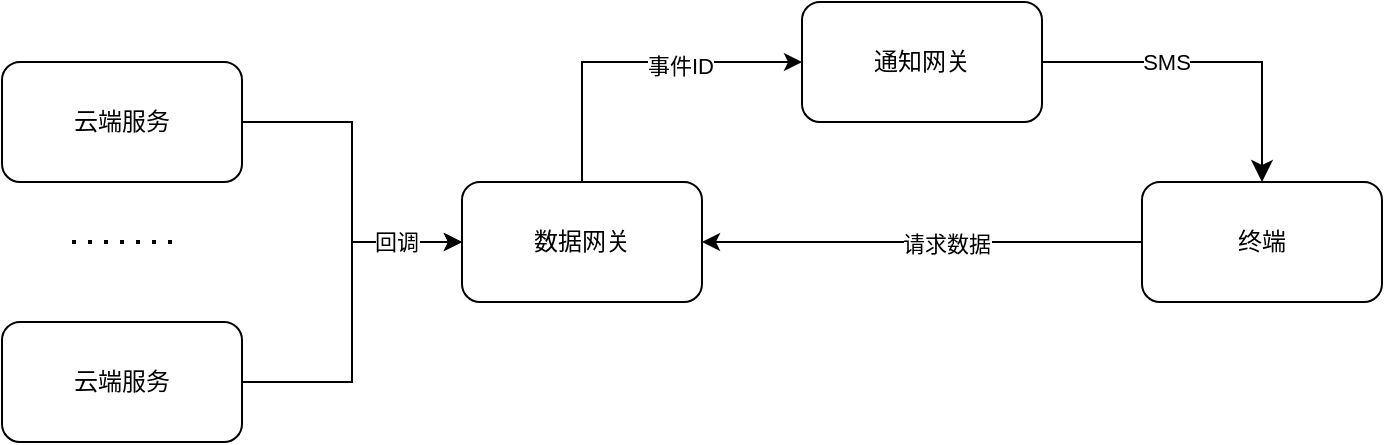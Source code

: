 <mxfile version="28.2.7">
  <diagram name="第 1 页" id="BLHxczqFNCOvNaySz2la">
    <mxGraphModel dx="999" dy="591" grid="0" gridSize="10" guides="1" tooltips="1" connect="1" arrows="1" fold="1" page="1" pageScale="1" pageWidth="827" pageHeight="1169" math="0" shadow="0">
      <root>
        <mxCell id="0" />
        <mxCell id="1" parent="0" />
        <mxCell id="okQbmOmDX8jIjDTs0QQm-19" style="edgeStyle=orthogonalEdgeStyle;rounded=0;orthogonalLoop=1;jettySize=auto;html=1;entryX=0;entryY=0.5;entryDx=0;entryDy=0;" edge="1" parent="1" source="_JTGUozkz9GowJEmprTf-1" target="okQbmOmDX8jIjDTs0QQm-2">
          <mxGeometry relative="1" as="geometry" />
        </mxCell>
        <mxCell id="_JTGUozkz9GowJEmprTf-1" value="云端服务" style="rounded=1;whiteSpace=wrap;html=1;" parent="1" vertex="1">
          <mxGeometry x="30" y="320" width="120" height="60" as="geometry" />
        </mxCell>
        <mxCell id="okQbmOmDX8jIjDTs0QQm-18" style="edgeStyle=orthogonalEdgeStyle;rounded=0;orthogonalLoop=1;jettySize=auto;html=1;entryX=0;entryY=0.5;entryDx=0;entryDy=0;" edge="1" parent="1" source="okQbmOmDX8jIjDTs0QQm-1" target="okQbmOmDX8jIjDTs0QQm-2">
          <mxGeometry relative="1" as="geometry" />
        </mxCell>
        <mxCell id="okQbmOmDX8jIjDTs0QQm-20" value="回调" style="edgeLabel;html=1;align=center;verticalAlign=middle;resizable=0;points=[];" vertex="1" connectable="0" parent="okQbmOmDX8jIjDTs0QQm-18">
          <mxGeometry x="0.612" relative="1" as="geometry">
            <mxPoint as="offset" />
          </mxGeometry>
        </mxCell>
        <mxCell id="okQbmOmDX8jIjDTs0QQm-1" value="云端服务" style="rounded=1;whiteSpace=wrap;html=1;" vertex="1" parent="1">
          <mxGeometry x="30" y="190" width="120" height="60" as="geometry" />
        </mxCell>
        <mxCell id="okQbmOmDX8jIjDTs0QQm-13" style="edgeStyle=orthogonalEdgeStyle;rounded=0;orthogonalLoop=1;jettySize=auto;html=1;entryX=0;entryY=0.5;entryDx=0;entryDy=0;" edge="1" parent="1" source="okQbmOmDX8jIjDTs0QQm-2" target="okQbmOmDX8jIjDTs0QQm-3">
          <mxGeometry relative="1" as="geometry">
            <Array as="points">
              <mxPoint x="320" y="190" />
            </Array>
          </mxGeometry>
        </mxCell>
        <mxCell id="okQbmOmDX8jIjDTs0QQm-21" value="事件ID" style="edgeLabel;html=1;align=center;verticalAlign=middle;resizable=0;points=[];" vertex="1" connectable="0" parent="okQbmOmDX8jIjDTs0QQm-13">
          <mxGeometry x="0.282" y="-2" relative="1" as="geometry">
            <mxPoint as="offset" />
          </mxGeometry>
        </mxCell>
        <mxCell id="okQbmOmDX8jIjDTs0QQm-2" value="数据网关" style="rounded=1;whiteSpace=wrap;html=1;" vertex="1" parent="1">
          <mxGeometry x="260" y="250" width="120" height="60" as="geometry" />
        </mxCell>
        <mxCell id="okQbmOmDX8jIjDTs0QQm-3" value="通知网关" style="rounded=1;whiteSpace=wrap;html=1;" vertex="1" parent="1">
          <mxGeometry x="430" y="160" width="120" height="60" as="geometry" />
        </mxCell>
        <mxCell id="okQbmOmDX8jIjDTs0QQm-15" style="edgeStyle=orthogonalEdgeStyle;rounded=0;orthogonalLoop=1;jettySize=auto;html=1;entryX=1;entryY=0.5;entryDx=0;entryDy=0;" edge="1" parent="1" source="okQbmOmDX8jIjDTs0QQm-4" target="okQbmOmDX8jIjDTs0QQm-2">
          <mxGeometry relative="1" as="geometry" />
        </mxCell>
        <mxCell id="okQbmOmDX8jIjDTs0QQm-16" value="请求数据" style="edgeLabel;html=1;align=center;verticalAlign=middle;resizable=0;points=[];" vertex="1" connectable="0" parent="okQbmOmDX8jIjDTs0QQm-15">
          <mxGeometry x="-0.109" y="1" relative="1" as="geometry">
            <mxPoint as="offset" />
          </mxGeometry>
        </mxCell>
        <mxCell id="okQbmOmDX8jIjDTs0QQm-4" value="终端" style="rounded=1;whiteSpace=wrap;html=1;" vertex="1" parent="1">
          <mxGeometry x="600" y="250" width="120" height="60" as="geometry" />
        </mxCell>
        <mxCell id="okQbmOmDX8jIjDTs0QQm-8" value="" style="endArrow=none;dashed=1;html=1;dashPattern=1 3;strokeWidth=2;rounded=0;" edge="1" parent="1">
          <mxGeometry width="50" height="50" relative="1" as="geometry">
            <mxPoint x="65" y="280" as="sourcePoint" />
            <mxPoint x="120" y="280" as="targetPoint" />
          </mxGeometry>
        </mxCell>
        <mxCell id="okQbmOmDX8jIjDTs0QQm-10" value="" style="edgeStyle=segmentEdgeStyle;endArrow=classic;html=1;curved=0;rounded=0;endSize=8;startSize=8;exitX=1;exitY=0.5;exitDx=0;exitDy=0;entryX=0.5;entryY=0;entryDx=0;entryDy=0;" edge="1" parent="1" source="okQbmOmDX8jIjDTs0QQm-3" target="okQbmOmDX8jIjDTs0QQm-4">
          <mxGeometry width="50" height="50" relative="1" as="geometry">
            <mxPoint x="390" y="330" as="sourcePoint" />
            <mxPoint x="440" y="280" as="targetPoint" />
          </mxGeometry>
        </mxCell>
        <mxCell id="okQbmOmDX8jIjDTs0QQm-17" value="SMS" style="edgeLabel;html=1;align=center;verticalAlign=middle;resizable=0;points=[];" vertex="1" connectable="0" parent="okQbmOmDX8jIjDTs0QQm-10">
          <mxGeometry x="-0.271" relative="1" as="geometry">
            <mxPoint as="offset" />
          </mxGeometry>
        </mxCell>
      </root>
    </mxGraphModel>
  </diagram>
</mxfile>

